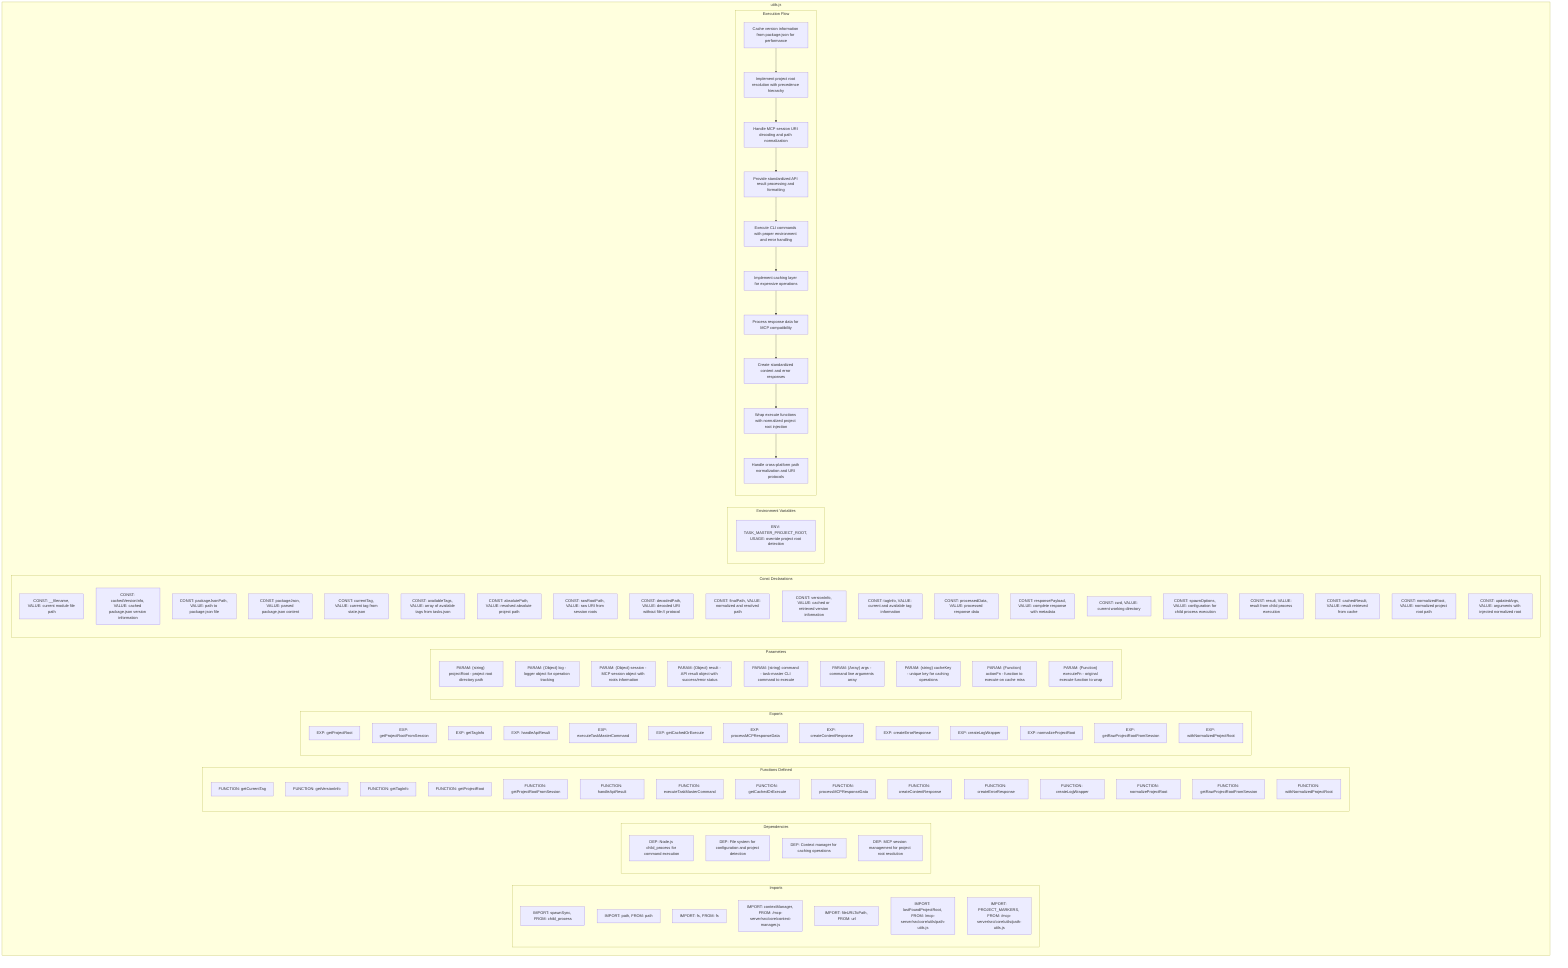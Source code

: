 flowchart TB
    subgraph Imports["Imports"]
        I1["IMPORT: spawnSync, FROM: child_process"]
        I2["IMPORT: path, FROM: path"]
        I3["IMPORT: fs, FROM: fs"]
        I4["IMPORT: contextManager, FROM: /mcp-server/src/core/context-manager.js"]
        I5["IMPORT: fileURLToPath, FROM: url"]
        I6["IMPORT: lastFoundProjectRoot, FROM: /mcp-server/src/core/utils/path-utils.js"]
        I7["IMPORT: PROJECT_MARKERS, FROM: /mcp-server/src/core/utils/path-utils.js"]
    end
    
    subgraph Dependencies["Dependencies"]
        D1["DEP: Node.js child_process for command execution"]
        D2["DEP: File system for configuration and project detection"]
        D3["DEP: Context manager for caching operations"]
        D4["DEP: MCP session management for project root resolution"]
    end
    
    subgraph FunctionsDefined["Functions Defined"]
        FU1["FUNCTION: getCurrentTag"]
        FU2["FUNCTION: getVersionInfo"]
        FU3["FUNCTION: getTagInfo"]
        FU4["FUNCTION: getProjectRoot"]
        FU5["FUNCTION: getProjectRootFromSession"]
        FU6["FUNCTION: handleApiResult"]
        FU7["FUNCTION: executeTaskMasterCommand"]
        FU8["FUNCTION: getCachedOrExecute"]
        FU9["FUNCTION: processMCPResponseData"]
        FU10["FUNCTION: createContentResponse"]
        FU11["FUNCTION: createErrorResponse"]
        FU12["FUNCTION: createLogWrapper"]
        FU13["FUNCTION: normalizeProjectRoot"]
        FU14["FUNCTION: getRawProjectRootFromSession"]
        FU15["FUNCTION: withNormalizedProjectRoot"]
    end
    
    subgraph Exports["Exports"]
        E1["EXP: getProjectRoot"]
        E2["EXP: getProjectRootFromSession"]
        E3["EXP: getTagInfo"]
        E4["EXP: handleApiResult"]
        E5["EXP: executeTaskMasterCommand"]
        E6["EXP: getCachedOrExecute"]
        E7["EXP: processMCPResponseData"]
        E8["EXP: createContentResponse"]
        E9["EXP: createErrorResponse"]
        E10["EXP: createLogWrapper"]
        E11["EXP: normalizeProjectRoot"]
        E12["EXP: getRawProjectRootFromSession"]
        E13["EXP: withNormalizedProjectRoot"]
    end
    
    subgraph Parameters["Parameters"]
        P1["PARAM: {string} projectRoot - project root directory path"]
        P2["PARAM: {Object} log - logger object for operation tracking"]
        P3["PARAM: {Object} session - MCP session object with roots information"]
        P4["PARAM: {Object} result - API result object with success/error status"]
        P5["PARAM: {string} command - task-master CLI command to execute"]
        P6["PARAM: {Array} args - command line arguments array"]
        P7["PARAM: {string} cacheKey - unique key for caching operations"]
        P8["PARAM: {Function} actionFn - function to execute on cache miss"]
        P9["PARAM: {Function} executeFn - original execute function to wrap"]
    end
    
    subgraph Constants["Const Declarations"]
        C1["CONST: __filename, VALUE: current module file path"]
        C2["CONST: cachedVersionInfo, VALUE: cached package.json version information"]
        C3["CONST: packageJsonPath, VALUE: path to package.json file"]
        C4["CONST: packageJson, VALUE: parsed package.json content"]
        C5["CONST: currentTag, VALUE: current tag from state.json"]
        C6["CONST: availableTags, VALUE: array of available tags from tasks.json"]
        C7["CONST: absolutePath, VALUE: resolved absolute project path"]
        C8["CONST: rawRootPath, VALUE: raw URI from session roots"]
        C9["CONST: decodedPath, VALUE: decoded URI without file:// protocol"]
        C10["CONST: finalPath, VALUE: normalized and resolved path"]
        C11["CONST: versionInfo, VALUE: cached or retrieved version information"]
        C12["CONST: tagInfo, VALUE: current and available tag information"]
        C13["CONST: processedData, VALUE: processed response data"]
        C14["CONST: responsePayload, VALUE: complete response with metadata"]
        C15["CONST: cwd, VALUE: current working directory"]
        C16["CONST: spawnOptions, VALUE: configuration for child process execution"]
        C17["CONST: result, VALUE: result from child process execution"]
        C18["CONST: cachedResult, VALUE: result retrieved from cache"]
        C19["CONST: normalizedRoot, VALUE: normalized project root path"]
        C20["CONST: updatedArgs, VALUE: arguments with injected normalized root"]
    end
    
    subgraph EnvironmentVariables["Environment Variables"]
        ENV1["ENV: TASK_MASTER_PROJECT_ROOT, USAGE: override project root detection"]
    end
    
    subgraph ExecutionFlow["Execution Flow"]
        FL1["Cache version information from package.json for performance"]
        FL2["Implement project root resolution with precedence hierarchy"]
        FL3["Handle MCP session URI decoding and path normalization"]
        FL4["Provide standardized API result processing and formatting"]
        FL5["Execute CLI commands with proper environment and error handling"]
        FL6["Implement caching layer for expensive operations"]
        FL7["Process response data for MCP compatibility"]
        FL8["Create standardized content and error responses"]
        FL9["Wrap execute functions with normalized project root injection"]
        FL10["Handle cross-platform path normalization and URI protocols"]
    end
    
    subgraph FileName["utils.js"]
        Imports
        Dependencies
        FunctionsDefined
        Exports
        Parameters
        Constants
        EnvironmentVariables
        ExecutionFlow
    end
    
    FL1 --> FL2
    FL2 --> FL3
    FL3 --> FL4
    FL4 --> FL5
    FL5 --> FL6
    FL6 --> FL7
    FL7 --> FL8
    FL8 --> FL9
    FL9 --> FL10